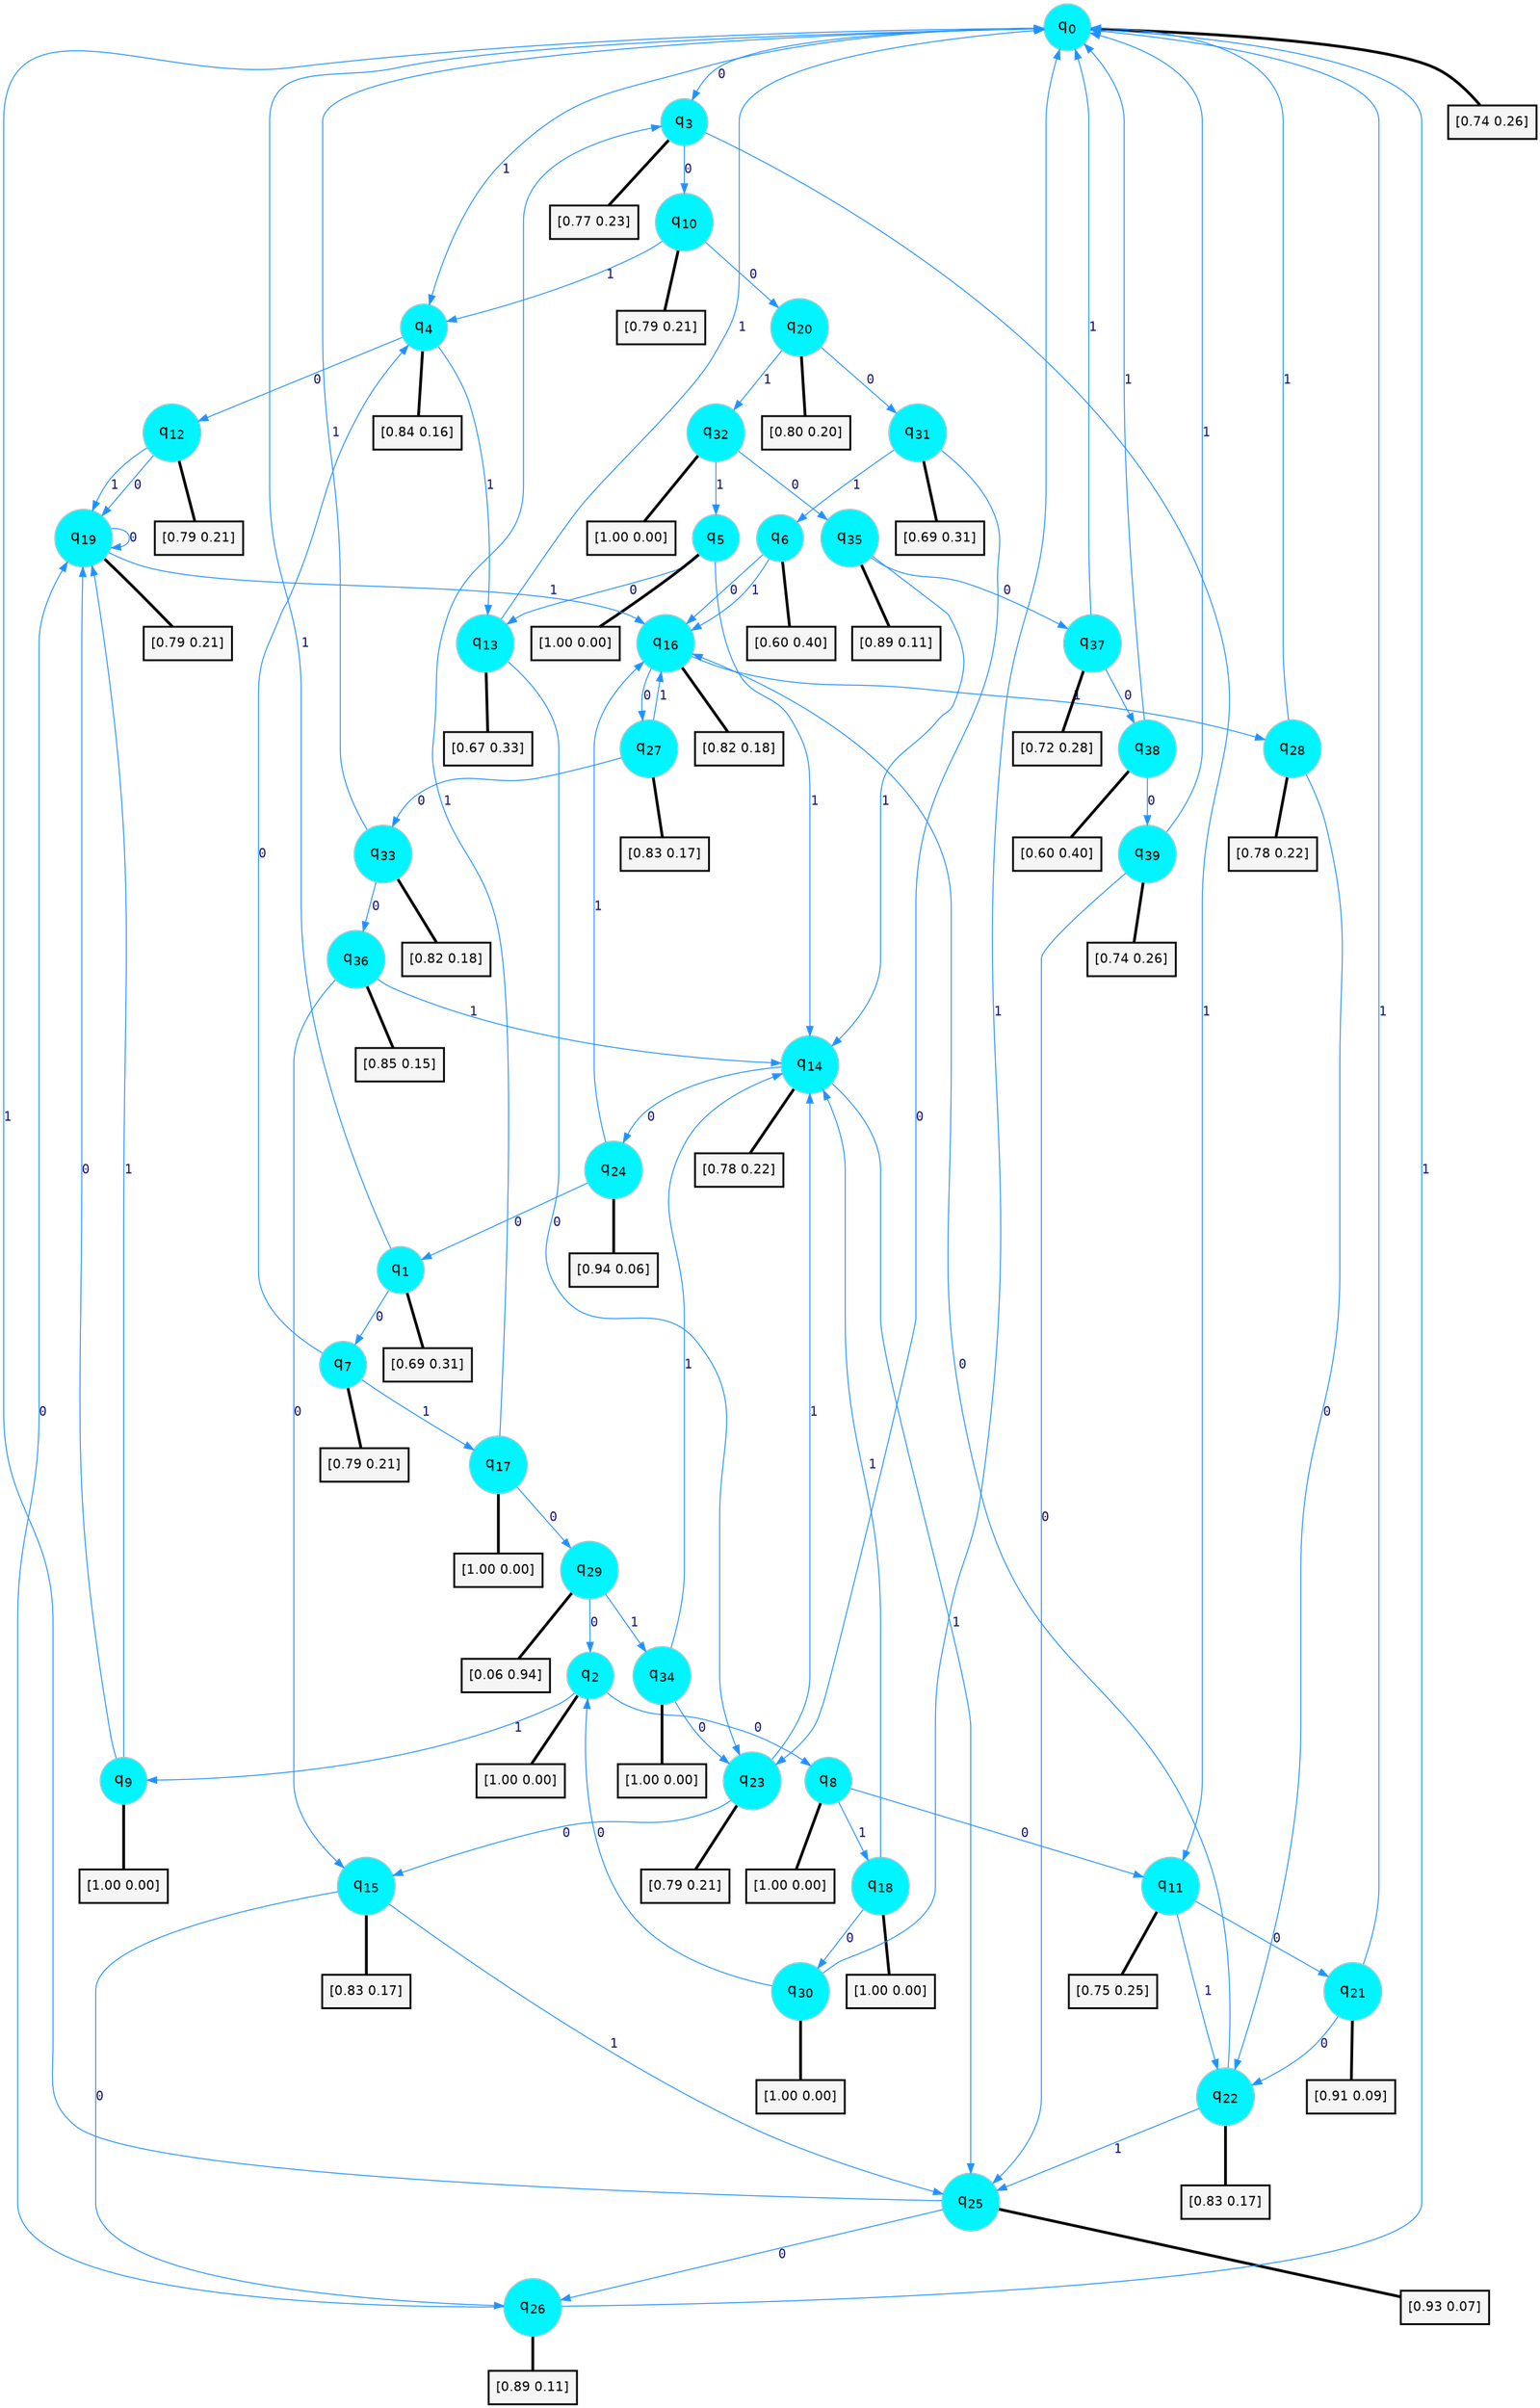 digraph G {
graph [
bgcolor=transparent, dpi=300, rankdir=TD, size="40,25"];
node [
color=gray, fillcolor=turquoise1, fontcolor=black, fontname=Helvetica, fontsize=16, fontweight=bold, shape=circle, style=filled];
edge [
arrowsize=1, color=dodgerblue1, fontcolor=midnightblue, fontname=courier, fontweight=bold, penwidth=1, style=solid, weight=20];
0[label=<q<SUB>0</SUB>>];
1[label=<q<SUB>1</SUB>>];
2[label=<q<SUB>2</SUB>>];
3[label=<q<SUB>3</SUB>>];
4[label=<q<SUB>4</SUB>>];
5[label=<q<SUB>5</SUB>>];
6[label=<q<SUB>6</SUB>>];
7[label=<q<SUB>7</SUB>>];
8[label=<q<SUB>8</SUB>>];
9[label=<q<SUB>9</SUB>>];
10[label=<q<SUB>10</SUB>>];
11[label=<q<SUB>11</SUB>>];
12[label=<q<SUB>12</SUB>>];
13[label=<q<SUB>13</SUB>>];
14[label=<q<SUB>14</SUB>>];
15[label=<q<SUB>15</SUB>>];
16[label=<q<SUB>16</SUB>>];
17[label=<q<SUB>17</SUB>>];
18[label=<q<SUB>18</SUB>>];
19[label=<q<SUB>19</SUB>>];
20[label=<q<SUB>20</SUB>>];
21[label=<q<SUB>21</SUB>>];
22[label=<q<SUB>22</SUB>>];
23[label=<q<SUB>23</SUB>>];
24[label=<q<SUB>24</SUB>>];
25[label=<q<SUB>25</SUB>>];
26[label=<q<SUB>26</SUB>>];
27[label=<q<SUB>27</SUB>>];
28[label=<q<SUB>28</SUB>>];
29[label=<q<SUB>29</SUB>>];
30[label=<q<SUB>30</SUB>>];
31[label=<q<SUB>31</SUB>>];
32[label=<q<SUB>32</SUB>>];
33[label=<q<SUB>33</SUB>>];
34[label=<q<SUB>34</SUB>>];
35[label=<q<SUB>35</SUB>>];
36[label=<q<SUB>36</SUB>>];
37[label=<q<SUB>37</SUB>>];
38[label=<q<SUB>38</SUB>>];
39[label=<q<SUB>39</SUB>>];
40[label="[0.74 0.26]", shape=box,fontcolor=black, fontname=Helvetica, fontsize=14, penwidth=2, fillcolor=whitesmoke,color=black];
41[label="[0.69 0.31]", shape=box,fontcolor=black, fontname=Helvetica, fontsize=14, penwidth=2, fillcolor=whitesmoke,color=black];
42[label="[1.00 0.00]", shape=box,fontcolor=black, fontname=Helvetica, fontsize=14, penwidth=2, fillcolor=whitesmoke,color=black];
43[label="[0.77 0.23]", shape=box,fontcolor=black, fontname=Helvetica, fontsize=14, penwidth=2, fillcolor=whitesmoke,color=black];
44[label="[0.84 0.16]", shape=box,fontcolor=black, fontname=Helvetica, fontsize=14, penwidth=2, fillcolor=whitesmoke,color=black];
45[label="[1.00 0.00]", shape=box,fontcolor=black, fontname=Helvetica, fontsize=14, penwidth=2, fillcolor=whitesmoke,color=black];
46[label="[0.60 0.40]", shape=box,fontcolor=black, fontname=Helvetica, fontsize=14, penwidth=2, fillcolor=whitesmoke,color=black];
47[label="[0.79 0.21]", shape=box,fontcolor=black, fontname=Helvetica, fontsize=14, penwidth=2, fillcolor=whitesmoke,color=black];
48[label="[1.00 0.00]", shape=box,fontcolor=black, fontname=Helvetica, fontsize=14, penwidth=2, fillcolor=whitesmoke,color=black];
49[label="[1.00 0.00]", shape=box,fontcolor=black, fontname=Helvetica, fontsize=14, penwidth=2, fillcolor=whitesmoke,color=black];
50[label="[0.79 0.21]", shape=box,fontcolor=black, fontname=Helvetica, fontsize=14, penwidth=2, fillcolor=whitesmoke,color=black];
51[label="[0.75 0.25]", shape=box,fontcolor=black, fontname=Helvetica, fontsize=14, penwidth=2, fillcolor=whitesmoke,color=black];
52[label="[0.79 0.21]", shape=box,fontcolor=black, fontname=Helvetica, fontsize=14, penwidth=2, fillcolor=whitesmoke,color=black];
53[label="[0.67 0.33]", shape=box,fontcolor=black, fontname=Helvetica, fontsize=14, penwidth=2, fillcolor=whitesmoke,color=black];
54[label="[0.78 0.22]", shape=box,fontcolor=black, fontname=Helvetica, fontsize=14, penwidth=2, fillcolor=whitesmoke,color=black];
55[label="[0.83 0.17]", shape=box,fontcolor=black, fontname=Helvetica, fontsize=14, penwidth=2, fillcolor=whitesmoke,color=black];
56[label="[0.82 0.18]", shape=box,fontcolor=black, fontname=Helvetica, fontsize=14, penwidth=2, fillcolor=whitesmoke,color=black];
57[label="[1.00 0.00]", shape=box,fontcolor=black, fontname=Helvetica, fontsize=14, penwidth=2, fillcolor=whitesmoke,color=black];
58[label="[1.00 0.00]", shape=box,fontcolor=black, fontname=Helvetica, fontsize=14, penwidth=2, fillcolor=whitesmoke,color=black];
59[label="[0.79 0.21]", shape=box,fontcolor=black, fontname=Helvetica, fontsize=14, penwidth=2, fillcolor=whitesmoke,color=black];
60[label="[0.80 0.20]", shape=box,fontcolor=black, fontname=Helvetica, fontsize=14, penwidth=2, fillcolor=whitesmoke,color=black];
61[label="[0.91 0.09]", shape=box,fontcolor=black, fontname=Helvetica, fontsize=14, penwidth=2, fillcolor=whitesmoke,color=black];
62[label="[0.83 0.17]", shape=box,fontcolor=black, fontname=Helvetica, fontsize=14, penwidth=2, fillcolor=whitesmoke,color=black];
63[label="[0.79 0.21]", shape=box,fontcolor=black, fontname=Helvetica, fontsize=14, penwidth=2, fillcolor=whitesmoke,color=black];
64[label="[0.94 0.06]", shape=box,fontcolor=black, fontname=Helvetica, fontsize=14, penwidth=2, fillcolor=whitesmoke,color=black];
65[label="[0.93 0.07]", shape=box,fontcolor=black, fontname=Helvetica, fontsize=14, penwidth=2, fillcolor=whitesmoke,color=black];
66[label="[0.89 0.11]", shape=box,fontcolor=black, fontname=Helvetica, fontsize=14, penwidth=2, fillcolor=whitesmoke,color=black];
67[label="[0.83 0.17]", shape=box,fontcolor=black, fontname=Helvetica, fontsize=14, penwidth=2, fillcolor=whitesmoke,color=black];
68[label="[0.78 0.22]", shape=box,fontcolor=black, fontname=Helvetica, fontsize=14, penwidth=2, fillcolor=whitesmoke,color=black];
69[label="[0.06 0.94]", shape=box,fontcolor=black, fontname=Helvetica, fontsize=14, penwidth=2, fillcolor=whitesmoke,color=black];
70[label="[1.00 0.00]", shape=box,fontcolor=black, fontname=Helvetica, fontsize=14, penwidth=2, fillcolor=whitesmoke,color=black];
71[label="[0.69 0.31]", shape=box,fontcolor=black, fontname=Helvetica, fontsize=14, penwidth=2, fillcolor=whitesmoke,color=black];
72[label="[1.00 0.00]", shape=box,fontcolor=black, fontname=Helvetica, fontsize=14, penwidth=2, fillcolor=whitesmoke,color=black];
73[label="[0.82 0.18]", shape=box,fontcolor=black, fontname=Helvetica, fontsize=14, penwidth=2, fillcolor=whitesmoke,color=black];
74[label="[1.00 0.00]", shape=box,fontcolor=black, fontname=Helvetica, fontsize=14, penwidth=2, fillcolor=whitesmoke,color=black];
75[label="[0.89 0.11]", shape=box,fontcolor=black, fontname=Helvetica, fontsize=14, penwidth=2, fillcolor=whitesmoke,color=black];
76[label="[0.85 0.15]", shape=box,fontcolor=black, fontname=Helvetica, fontsize=14, penwidth=2, fillcolor=whitesmoke,color=black];
77[label="[0.72 0.28]", shape=box,fontcolor=black, fontname=Helvetica, fontsize=14, penwidth=2, fillcolor=whitesmoke,color=black];
78[label="[0.60 0.40]", shape=box,fontcolor=black, fontname=Helvetica, fontsize=14, penwidth=2, fillcolor=whitesmoke,color=black];
79[label="[0.74 0.26]", shape=box,fontcolor=black, fontname=Helvetica, fontsize=14, penwidth=2, fillcolor=whitesmoke,color=black];
0->3 [label=0];
0->4 [label=1];
0->40 [arrowhead=none, penwidth=3,color=black];
1->7 [label=0];
1->0 [label=1];
1->41 [arrowhead=none, penwidth=3,color=black];
2->8 [label=0];
2->9 [label=1];
2->42 [arrowhead=none, penwidth=3,color=black];
3->10 [label=0];
3->11 [label=1];
3->43 [arrowhead=none, penwidth=3,color=black];
4->12 [label=0];
4->13 [label=1];
4->44 [arrowhead=none, penwidth=3,color=black];
5->13 [label=0];
5->14 [label=1];
5->45 [arrowhead=none, penwidth=3,color=black];
6->16 [label=0];
6->16 [label=1];
6->46 [arrowhead=none, penwidth=3,color=black];
7->4 [label=0];
7->17 [label=1];
7->47 [arrowhead=none, penwidth=3,color=black];
8->11 [label=0];
8->18 [label=1];
8->48 [arrowhead=none, penwidth=3,color=black];
9->19 [label=0];
9->19 [label=1];
9->49 [arrowhead=none, penwidth=3,color=black];
10->20 [label=0];
10->4 [label=1];
10->50 [arrowhead=none, penwidth=3,color=black];
11->21 [label=0];
11->22 [label=1];
11->51 [arrowhead=none, penwidth=3,color=black];
12->19 [label=0];
12->19 [label=1];
12->52 [arrowhead=none, penwidth=3,color=black];
13->23 [label=0];
13->0 [label=1];
13->53 [arrowhead=none, penwidth=3,color=black];
14->24 [label=0];
14->25 [label=1];
14->54 [arrowhead=none, penwidth=3,color=black];
15->26 [label=0];
15->25 [label=1];
15->55 [arrowhead=none, penwidth=3,color=black];
16->27 [label=0];
16->28 [label=1];
16->56 [arrowhead=none, penwidth=3,color=black];
17->29 [label=0];
17->3 [label=1];
17->57 [arrowhead=none, penwidth=3,color=black];
18->30 [label=0];
18->14 [label=1];
18->58 [arrowhead=none, penwidth=3,color=black];
19->19 [label=0];
19->16 [label=1];
19->59 [arrowhead=none, penwidth=3,color=black];
20->31 [label=0];
20->32 [label=1];
20->60 [arrowhead=none, penwidth=3,color=black];
21->22 [label=0];
21->0 [label=1];
21->61 [arrowhead=none, penwidth=3,color=black];
22->16 [label=0];
22->25 [label=1];
22->62 [arrowhead=none, penwidth=3,color=black];
23->15 [label=0];
23->14 [label=1];
23->63 [arrowhead=none, penwidth=3,color=black];
24->1 [label=0];
24->16 [label=1];
24->64 [arrowhead=none, penwidth=3,color=black];
25->26 [label=0];
25->0 [label=1];
25->65 [arrowhead=none, penwidth=3,color=black];
26->19 [label=0];
26->0 [label=1];
26->66 [arrowhead=none, penwidth=3,color=black];
27->33 [label=0];
27->16 [label=1];
27->67 [arrowhead=none, penwidth=3,color=black];
28->22 [label=0];
28->0 [label=1];
28->68 [arrowhead=none, penwidth=3,color=black];
29->2 [label=0];
29->34 [label=1];
29->69 [arrowhead=none, penwidth=3,color=black];
30->2 [label=0];
30->0 [label=1];
30->70 [arrowhead=none, penwidth=3,color=black];
31->23 [label=0];
31->6 [label=1];
31->71 [arrowhead=none, penwidth=3,color=black];
32->35 [label=0];
32->5 [label=1];
32->72 [arrowhead=none, penwidth=3,color=black];
33->36 [label=0];
33->0 [label=1];
33->73 [arrowhead=none, penwidth=3,color=black];
34->23 [label=0];
34->14 [label=1];
34->74 [arrowhead=none, penwidth=3,color=black];
35->37 [label=0];
35->14 [label=1];
35->75 [arrowhead=none, penwidth=3,color=black];
36->15 [label=0];
36->14 [label=1];
36->76 [arrowhead=none, penwidth=3,color=black];
37->38 [label=0];
37->0 [label=1];
37->77 [arrowhead=none, penwidth=3,color=black];
38->39 [label=0];
38->0 [label=1];
38->78 [arrowhead=none, penwidth=3,color=black];
39->25 [label=0];
39->0 [label=1];
39->79 [arrowhead=none, penwidth=3,color=black];
}
